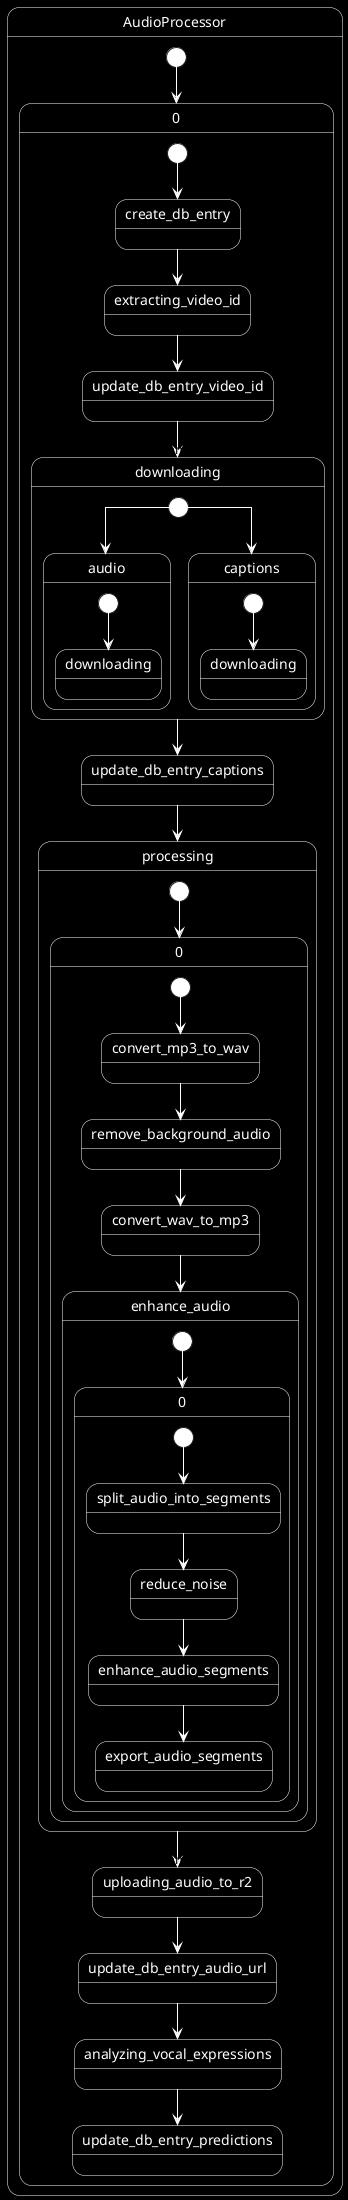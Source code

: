 @startuml
skinparam linetype ortho
skinparam arrowColor white
skinparam backgroundColor #000000
skinparam ActivityBarColor white
<style>
circle {
    backgroundColor white
}
</style>
skinparam State {
    backgroundColor black
    FontColor white
    borderColor white
}
 state "AudioProcessor" as AudioProcessor {
   [*] --> AudioProcessor_region_0
   state "0" as AudioProcessor_region_0 {
       state "create_db_entry" as AudioProcessor_region_0_create_db_entry {
              }
       state "extracting_video_id" as AudioProcessor_region_0_extracting_video_id {
              }
       state "update_db_entry_video_id" as AudioProcessor_region_0_update_db_entry_video_id {
              }
       state "downloading" as AudioProcessor_region_0_downloading {
             [*] --> AudioProcessor_region_0_downloading_audio
             state "audio" as AudioProcessor_region_0_downloading_audio {
                     state "downloading" as AudioProcessor_region_0_downloading_audio_downloading {
                                }
                     [*] --> AudioProcessor_region_0_downloading_audio_downloading
                     }
             [*] --> AudioProcessor_region_0_downloading_captions
             state "captions" as AudioProcessor_region_0_downloading_captions {
                     state "downloading" as AudioProcessor_region_0_downloading_captions_downloading {
                                }
                     [*] --> AudioProcessor_region_0_downloading_captions_downloading
                     }
             }
       state "update_db_entry_captions" as AudioProcessor_region_0_update_db_entry_captions {
              }
       state "processing" as AudioProcessor_region_0_processing {
             [*] --> AudioProcessor_region_0_processing_region_0
             state "0" as AudioProcessor_region_0_processing_region_0 {
                     state "convert_mp3_to_wav" as AudioProcessor_region_0_processing_region_0_convert_mp3_to_wav {
                                }
                     state "remove_background_audio" as AudioProcessor_region_0_processing_region_0_remove_background_audio {
                                }
                     state "convert_wav_to_mp3" as AudioProcessor_region_0_processing_region_0_convert_wav_to_mp3 {
                                }
                     state "enhance_audio" as AudioProcessor_region_0_processing_region_0_enhance_audio {
                               [*] --> AudioProcessor_region_0_processing_region_0_enhance_audio_region_0
                               state "0" as AudioProcessor_region_0_processing_region_0_enhance_audio_region_0 {
                                           state "split_audio_into_segments" as AudioProcessor_region_0_processing_region_0_enhance_audio_region_0_split_audio_into_segments {
                                                          }
                                           state "reduce_noise" as AudioProcessor_region_0_processing_region_0_enhance_audio_region_0_reduce_noise {
                                                          }
                                           state "enhance_audio_segments" as AudioProcessor_region_0_processing_region_0_enhance_audio_region_0_enhance_audio_segments {
                                                          }
                                           state "export_audio_segments" as AudioProcessor_region_0_processing_region_0_enhance_audio_region_0_export_audio_segments {
                                                          }
                                           [*] --> AudioProcessor_region_0_processing_region_0_enhance_audio_region_0_split_audio_into_segments
                                           }
                               }
                     [*] --> AudioProcessor_region_0_processing_region_0_convert_mp3_to_wav
                     }
             }
       state "uploading_audio_to_r2" as AudioProcessor_region_0_uploading_audio_to_r2 {
              }
       state "update_db_entry_audio_url" as AudioProcessor_region_0_update_db_entry_audio_url {
              }
       state "analyzing_vocal_expressions" as AudioProcessor_region_0_analyzing_vocal_expressions {
              }
       state "update_db_entry_predictions" as AudioProcessor_region_0_update_db_entry_predictions {
              }
       [*] --> AudioProcessor_region_0_create_db_entry
       }
   }
 AudioProcessor_region_0_processing_region_0_enhance_audio_region_0_split_audio_into_segments --> AudioProcessor_region_0_processing_region_0_enhance_audio_region_0_reduce_noise: completion
 AudioProcessor_region_0_processing_region_0_enhance_audio_region_0_reduce_noise --> AudioProcessor_region_0_processing_region_0_enhance_audio_region_0_enhance_audio_segments: completion
 AudioProcessor_region_0_processing_region_0_enhance_audio_region_0_enhance_audio_segments --> AudioProcessor_region_0_processing_region_0_enhance_audio_region_0_export_audio_segments: completion
 AudioProcessor_region_0_processing_region_0_convert_mp3_to_wav --> AudioProcessor_region_0_processing_region_0_remove_background_audio: completion
 AudioProcessor_region_0_processing_region_0_remove_background_audio --> AudioProcessor_region_0_processing_region_0_convert_wav_to_mp3: completion
 AudioProcessor_region_0_processing_region_0_convert_wav_to_mp3 --> AudioProcessor_region_0_processing_region_0_enhance_audio: completion
 AudioProcessor_region_0_create_db_entry --> AudioProcessor_region_0_extracting_video_id: completion
 AudioProcessor_region_0_extracting_video_id --> AudioProcessor_region_0_update_db_entry_video_id: completion
 AudioProcessor_region_0_update_db_entry_video_id --> AudioProcessor_region_0_downloading: completion
 AudioProcessor_region_0_downloading --> AudioProcessor_region_0_update_db_entry_captions: completion
 AudioProcessor_region_0_update_db_entry_captions --> AudioProcessor_region_0_processing: completion
 AudioProcessor_region_0_processing --> AudioProcessor_region_0_uploading_audio_to_r2: completion
 AudioProcessor_region_0_uploading_audio_to_r2 --> AudioProcessor_region_0_update_db_entry_audio_url: completion
 AudioProcessor_region_0_update_db_entry_audio_url --> AudioProcessor_region_0_analyzing_vocal_expressions: completion
 AudioProcessor_region_0_analyzing_vocal_expressions --> AudioProcessor_region_0_update_db_entry_predictions: completion
 @enduml
